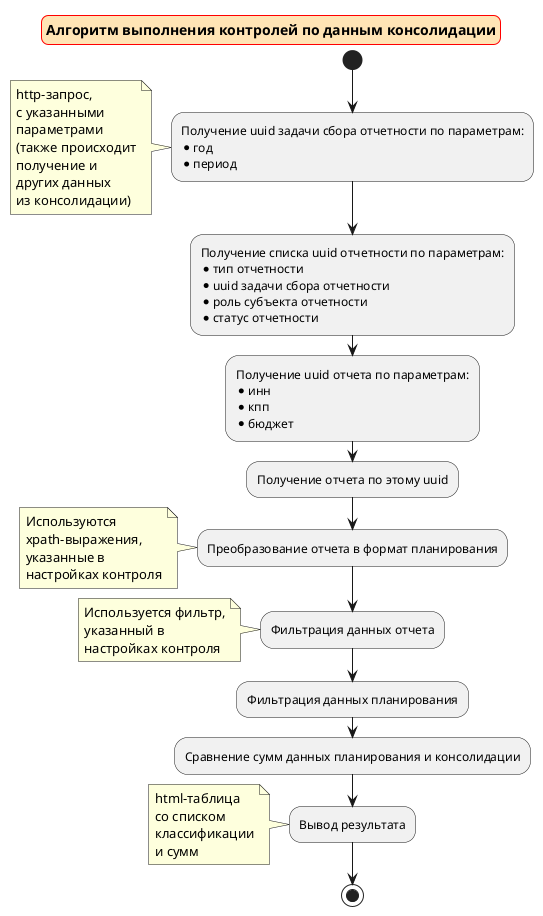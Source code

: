 @startuml
start
skinparam titleBorderRoundCorner 14
skinparam titleBorderColor red
skinparam titleBackgroundColor Moccasin
title **Алгоритм выполнения контролей по данным консолидации**
:Получение uuid задачи сбора отчетности по параметрам:
*год
*период;
note left
http-запрос, 
с указанными 
параметрами
(также происходит
получение и 
других данных
из консолидации)
end note
:Получение списка uuid отчетности по параметрам:
*тип отчетности
*uuid задачи сбора отчетности
*роль субъекта отчетности
*статус отчетности;
:Получение uuid отчета по параметрам:
*инн
*кпп
*бюджет;
:Получение отчета по этому uuid;
:Преобразование отчета в формат планирования;
note left
Используются 
xpath-выражения,
указанные в 
настройках контроля
end note
:Фильтрация данных отчета;
note left
Используется фильтр,
указанный в 
настройках контроля
end note
:Фильтрация данных планирования;
:Сравнение сумм данных планирования и консолидации;
:Вывод результата;
note left
html-таблица
со списком 
классификации
и сумм
end note
stop
@enduml